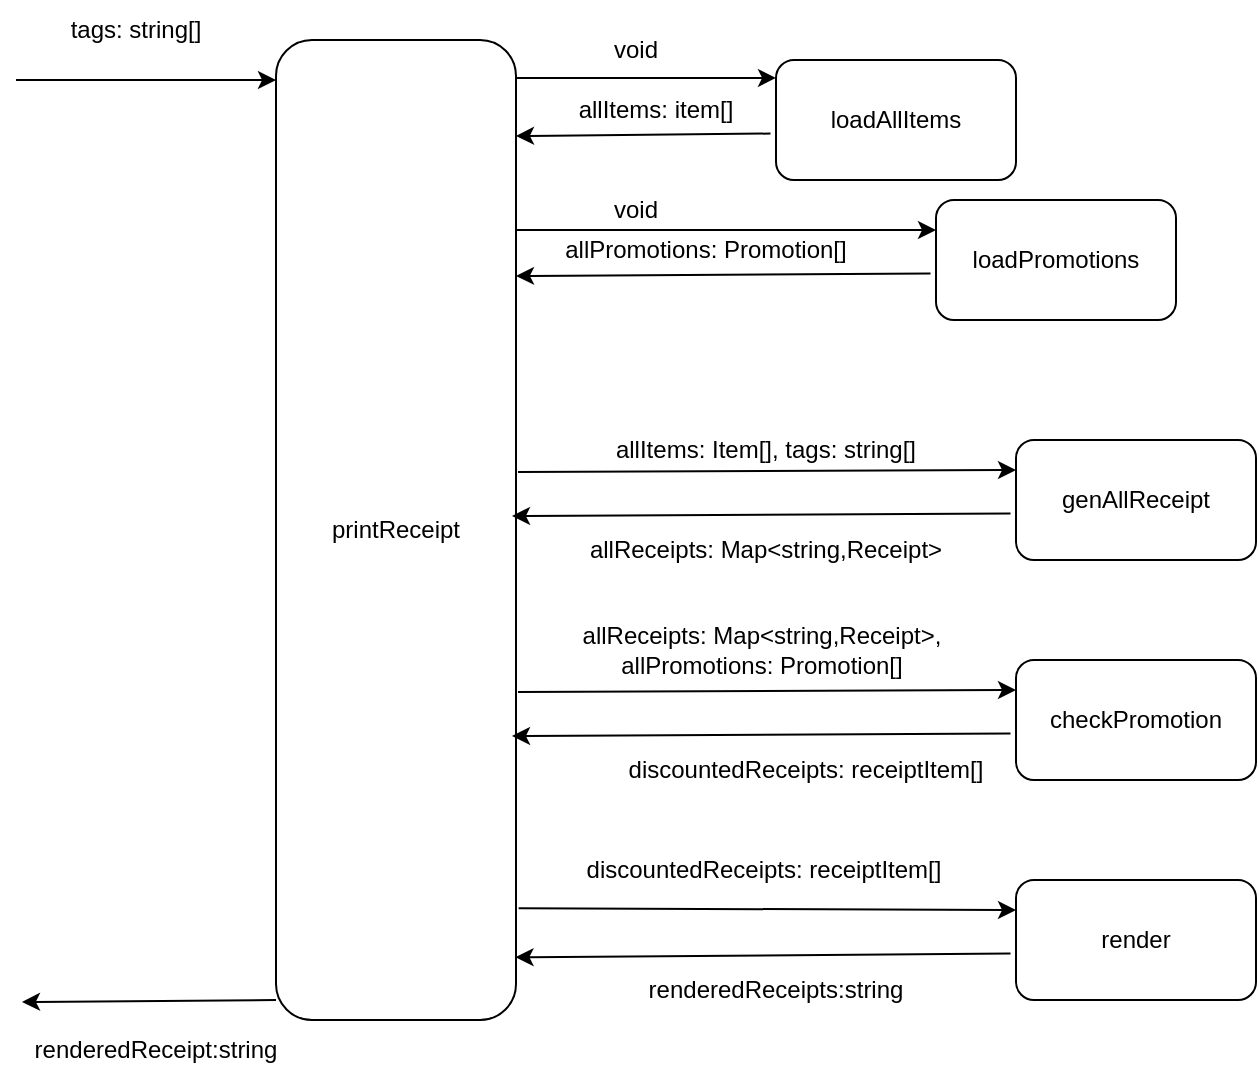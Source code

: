 <mxfile version="24.8.3">
  <diagram name="Page-1" id="BM-A3yqFB9D0xhJbBYtY">
    <mxGraphModel dx="827" dy="494" grid="1" gridSize="10" guides="1" tooltips="1" connect="1" arrows="1" fold="1" page="1" pageScale="1" pageWidth="850" pageHeight="1100" math="0" shadow="0">
      <root>
        <mxCell id="0" />
        <mxCell id="1" parent="0" />
        <mxCell id="9piBWF579ToOeGklcdrz-1" value="tags: string[]" style="text;strokeColor=none;align=center;fillColor=none;html=1;verticalAlign=middle;whiteSpace=wrap;rounded=0;" vertex="1" parent="1">
          <mxGeometry x="40" y="140" width="100" height="30" as="geometry" />
        </mxCell>
        <mxCell id="9piBWF579ToOeGklcdrz-2" value="printReceipt" style="rounded=1;whiteSpace=wrap;html=1;" vertex="1" parent="1">
          <mxGeometry x="160" y="160" width="120" height="490" as="geometry" />
        </mxCell>
        <mxCell id="9piBWF579ToOeGklcdrz-3" value="" style="endArrow=classic;html=1;rounded=0;exitX=-0.023;exitY=0.613;exitDx=0;exitDy=0;entryX=1;entryY=0.25;entryDx=0;entryDy=0;exitPerimeter=0;" edge="1" parent="1">
          <mxGeometry width="50" height="50" relative="1" as="geometry">
            <mxPoint x="160" y="640" as="sourcePoint" />
            <mxPoint x="33" y="641" as="targetPoint" />
          </mxGeometry>
        </mxCell>
        <mxCell id="9piBWF579ToOeGklcdrz-4" value="renderedReceipt:string" style="text;strokeColor=none;align=center;fillColor=none;html=1;verticalAlign=middle;whiteSpace=wrap;rounded=0;" vertex="1" parent="1">
          <mxGeometry x="60" y="650" width="80" height="30" as="geometry" />
        </mxCell>
        <mxCell id="9piBWF579ToOeGklcdrz-5" value="" style="endArrow=classic;html=1;rounded=0;" edge="1" parent="1">
          <mxGeometry width="50" height="50" relative="1" as="geometry">
            <mxPoint x="30" y="180" as="sourcePoint" />
            <mxPoint x="160" y="180" as="targetPoint" />
          </mxGeometry>
        </mxCell>
        <mxCell id="9piBWF579ToOeGklcdrz-8" value="loadAllItems" style="rounded=1;whiteSpace=wrap;html=1;" vertex="1" parent="1">
          <mxGeometry x="410" y="170" width="120" height="60" as="geometry" />
        </mxCell>
        <mxCell id="9piBWF579ToOeGklcdrz-9" value="" style="endArrow=classic;html=1;rounded=0;exitX=-0.023;exitY=0.613;exitDx=0;exitDy=0;entryX=1;entryY=0.25;entryDx=0;entryDy=0;exitPerimeter=0;" edge="1" parent="1" source="9piBWF579ToOeGklcdrz-8">
          <mxGeometry width="50" height="50" relative="1" as="geometry">
            <mxPoint x="390" y="200" as="sourcePoint" />
            <mxPoint x="280" y="208" as="targetPoint" />
          </mxGeometry>
        </mxCell>
        <mxCell id="9piBWF579ToOeGklcdrz-11" value="allItems: item[]" style="text;strokeColor=none;align=center;fillColor=none;html=1;verticalAlign=middle;whiteSpace=wrap;rounded=0;" vertex="1" parent="1">
          <mxGeometry x="300" y="180" width="100" height="30" as="geometry" />
        </mxCell>
        <mxCell id="9piBWF579ToOeGklcdrz-12" value="loadPromotions" style="rounded=1;whiteSpace=wrap;html=1;" vertex="1" parent="1">
          <mxGeometry x="490" y="240" width="120" height="60" as="geometry" />
        </mxCell>
        <mxCell id="9piBWF579ToOeGklcdrz-13" value="" style="endArrow=classic;html=1;rounded=0;exitX=-0.023;exitY=0.613;exitDx=0;exitDy=0;entryX=1;entryY=0.25;entryDx=0;entryDy=0;exitPerimeter=0;" edge="1" parent="1" source="9piBWF579ToOeGklcdrz-12">
          <mxGeometry width="50" height="50" relative="1" as="geometry">
            <mxPoint x="390" y="270" as="sourcePoint" />
            <mxPoint x="280" y="278" as="targetPoint" />
          </mxGeometry>
        </mxCell>
        <mxCell id="9piBWF579ToOeGklcdrz-14" value="allPromotions: Promotion[]" style="text;strokeColor=none;align=center;fillColor=none;html=1;verticalAlign=middle;whiteSpace=wrap;rounded=0;" vertex="1" parent="1">
          <mxGeometry x="300" y="250" width="150" height="30" as="geometry" />
        </mxCell>
        <mxCell id="9piBWF579ToOeGklcdrz-15" value="" style="endArrow=classic;html=1;rounded=0;entryX=0;entryY=0.25;entryDx=0;entryDy=0;exitX=1.011;exitY=0.886;exitDx=0;exitDy=0;exitPerimeter=0;" edge="1" parent="1" target="9piBWF579ToOeGklcdrz-17" source="9piBWF579ToOeGklcdrz-2">
          <mxGeometry width="50" height="50" relative="1" as="geometry">
            <mxPoint x="358" y="596" as="sourcePoint" />
            <mxPoint x="485" y="600" as="targetPoint" />
          </mxGeometry>
        </mxCell>
        <mxCell id="9piBWF579ToOeGklcdrz-17" value="render" style="rounded=1;whiteSpace=wrap;html=1;" vertex="1" parent="1">
          <mxGeometry x="530" y="580" width="120" height="60" as="geometry" />
        </mxCell>
        <mxCell id="9piBWF579ToOeGklcdrz-18" value="" style="endArrow=classic;html=1;rounded=0;exitX=-0.023;exitY=0.613;exitDx=0;exitDy=0;entryX=0.998;entryY=0.936;entryDx=0;entryDy=0;exitPerimeter=0;entryPerimeter=0;" edge="1" parent="1" source="9piBWF579ToOeGklcdrz-17" target="9piBWF579ToOeGklcdrz-2">
          <mxGeometry width="50" height="50" relative="1" as="geometry">
            <mxPoint x="465" y="610" as="sourcePoint" />
            <mxPoint x="355" y="618" as="targetPoint" />
          </mxGeometry>
        </mxCell>
        <mxCell id="9piBWF579ToOeGklcdrz-21" value="renderedReceipts:string" style="text;strokeColor=none;align=center;fillColor=none;html=1;verticalAlign=middle;whiteSpace=wrap;rounded=0;" vertex="1" parent="1">
          <mxGeometry x="370" y="620" width="80" height="30" as="geometry" />
        </mxCell>
        <mxCell id="9piBWF579ToOeGklcdrz-22" value="" style="endArrow=classic;html=1;rounded=0;entryX=0;entryY=0.25;entryDx=0;entryDy=0;exitX=1.022;exitY=0.811;exitDx=0;exitDy=0;exitPerimeter=0;" edge="1" parent="1" target="9piBWF579ToOeGklcdrz-24">
          <mxGeometry width="50" height="50" relative="1" as="geometry">
            <mxPoint x="281" y="376" as="sourcePoint" />
            <mxPoint x="408" y="380" as="targetPoint" />
          </mxGeometry>
        </mxCell>
        <mxCell id="9piBWF579ToOeGklcdrz-24" value="genAllReceipt" style="rounded=1;whiteSpace=wrap;html=1;" vertex="1" parent="1">
          <mxGeometry x="530" y="360" width="120" height="60" as="geometry" />
        </mxCell>
        <mxCell id="9piBWF579ToOeGklcdrz-25" value="" style="endArrow=classic;html=1;rounded=0;exitX=-0.023;exitY=0.613;exitDx=0;exitDy=0;entryX=1;entryY=0.25;entryDx=0;entryDy=0;exitPerimeter=0;" edge="1" parent="1" source="9piBWF579ToOeGklcdrz-24">
          <mxGeometry width="50" height="50" relative="1" as="geometry">
            <mxPoint x="388" y="390" as="sourcePoint" />
            <mxPoint x="278" y="398" as="targetPoint" />
          </mxGeometry>
        </mxCell>
        <mxCell id="9piBWF579ToOeGklcdrz-27" value="allReceipts:&amp;nbsp;Map&amp;lt;string,Receipt&amp;gt;" style="text;strokeColor=none;align=center;fillColor=none;html=1;verticalAlign=middle;whiteSpace=wrap;rounded=0;" vertex="1" parent="1">
          <mxGeometry x="280" y="400" width="250" height="30" as="geometry" />
        </mxCell>
        <mxCell id="9piBWF579ToOeGklcdrz-28" value="allItems: Item[], tags: string[]" style="text;strokeColor=none;align=center;fillColor=none;html=1;verticalAlign=middle;whiteSpace=wrap;rounded=0;" vertex="1" parent="1">
          <mxGeometry x="290" y="350" width="230" height="30" as="geometry" />
        </mxCell>
        <mxCell id="9piBWF579ToOeGklcdrz-30" value="" style="endArrow=classic;html=1;rounded=0;entryX=0;entryY=0.25;entryDx=0;entryDy=0;exitX=1.022;exitY=0.811;exitDx=0;exitDy=0;exitPerimeter=0;" edge="1" parent="1" target="9piBWF579ToOeGklcdrz-31">
          <mxGeometry width="50" height="50" relative="1" as="geometry">
            <mxPoint x="281" y="486" as="sourcePoint" />
            <mxPoint x="408" y="490" as="targetPoint" />
          </mxGeometry>
        </mxCell>
        <mxCell id="9piBWF579ToOeGklcdrz-31" value="checkPromotion" style="rounded=1;whiteSpace=wrap;html=1;" vertex="1" parent="1">
          <mxGeometry x="530" y="470" width="120" height="60" as="geometry" />
        </mxCell>
        <mxCell id="9piBWF579ToOeGklcdrz-32" value="" style="endArrow=classic;html=1;rounded=0;exitX=-0.023;exitY=0.613;exitDx=0;exitDy=0;entryX=1;entryY=0.25;entryDx=0;entryDy=0;exitPerimeter=0;" edge="1" parent="1" source="9piBWF579ToOeGklcdrz-31">
          <mxGeometry width="50" height="50" relative="1" as="geometry">
            <mxPoint x="388" y="500" as="sourcePoint" />
            <mxPoint x="278" y="508" as="targetPoint" />
          </mxGeometry>
        </mxCell>
        <mxCell id="9piBWF579ToOeGklcdrz-35" value="allReceipts:&amp;nbsp;Map&amp;lt;string,Receipt&amp;gt;,&lt;div&gt;allPromotions: Promotion[]&lt;/div&gt;" style="text;strokeColor=none;align=center;fillColor=none;html=1;verticalAlign=middle;whiteSpace=wrap;rounded=0;" vertex="1" parent="1">
          <mxGeometry x="278" y="450" width="250" height="30" as="geometry" />
        </mxCell>
        <mxCell id="9piBWF579ToOeGklcdrz-36" value="discountedReceipts: receiptItem[]" style="text;strokeColor=none;align=center;fillColor=none;html=1;verticalAlign=middle;whiteSpace=wrap;rounded=0;" vertex="1" parent="1">
          <mxGeometry x="299" y="510" width="252" height="30" as="geometry" />
        </mxCell>
        <mxCell id="9piBWF579ToOeGklcdrz-37" value="discountedReceipts: receiptItem[]" style="text;strokeColor=none;align=center;fillColor=none;html=1;verticalAlign=middle;whiteSpace=wrap;rounded=0;" vertex="1" parent="1">
          <mxGeometry x="278" y="560" width="252" height="30" as="geometry" />
        </mxCell>
        <mxCell id="9piBWF579ToOeGklcdrz-38" value="void" style="text;strokeColor=none;align=center;fillColor=none;html=1;verticalAlign=middle;whiteSpace=wrap;rounded=0;" vertex="1" parent="1">
          <mxGeometry x="290" y="150" width="100" height="30" as="geometry" />
        </mxCell>
        <mxCell id="9piBWF579ToOeGklcdrz-39" value="" style="endArrow=classic;html=1;rounded=0;" edge="1" parent="1">
          <mxGeometry width="50" height="50" relative="1" as="geometry">
            <mxPoint x="280" y="178.95" as="sourcePoint" />
            <mxPoint x="410" y="178.95" as="targetPoint" />
          </mxGeometry>
        </mxCell>
        <mxCell id="9piBWF579ToOeGklcdrz-40" value="void" style="text;strokeColor=none;align=center;fillColor=none;html=1;verticalAlign=middle;whiteSpace=wrap;rounded=0;" vertex="1" parent="1">
          <mxGeometry x="290" y="230" width="100" height="30" as="geometry" />
        </mxCell>
        <mxCell id="9piBWF579ToOeGklcdrz-41" value="" style="endArrow=classic;html=1;rounded=0;entryX=0;entryY=0.25;entryDx=0;entryDy=0;exitX=-0.1;exitY=0.833;exitDx=0;exitDy=0;exitPerimeter=0;" edge="1" parent="1" source="9piBWF579ToOeGklcdrz-40" target="9piBWF579ToOeGklcdrz-12">
          <mxGeometry width="50" height="50" relative="1" as="geometry">
            <mxPoint x="280" y="258.95" as="sourcePoint" />
            <mxPoint x="410" y="258.95" as="targetPoint" />
          </mxGeometry>
        </mxCell>
      </root>
    </mxGraphModel>
  </diagram>
</mxfile>

